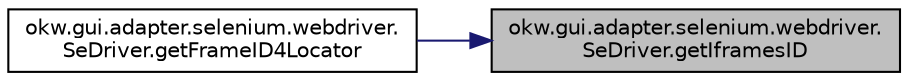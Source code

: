 digraph "okw.gui.adapter.selenium.webdriver.SeDriver.getIframesID"
{
 // INTERACTIVE_SVG=YES
 // LATEX_PDF_SIZE
  edge [fontname="Helvetica",fontsize="10",labelfontname="Helvetica",labelfontsize="10"];
  node [fontname="Helvetica",fontsize="10",shape=record];
  rankdir="RL";
  Node151 [label="okw.gui.adapter.selenium.webdriver.\lSeDriver.getIframesID",height=0.2,width=0.4,color="black", fillcolor="grey75", style="filled", fontcolor="black",tooltip="Ermittelt alle iFrames im aktuellen HTML und erstellt eine liste der iFrame-ID´s."];
  Node151 -> Node152 [dir="back",color="midnightblue",fontsize="10",style="solid",fontname="Helvetica"];
  Node152 [label="okw.gui.adapter.selenium.webdriver.\lSeDriver.getFrameID4Locator",height=0.2,width=0.4,color="black", fillcolor="white", style="filled",URL="$classokw_1_1gui_1_1adapter_1_1selenium_1_1webdriver_1_1_se_driver.html#ab605fb006ccd0bae5a6684e18085de75",tooltip="Ermittelt die iFrame ID zum gegeben Lokator fpsLocator."];
}
